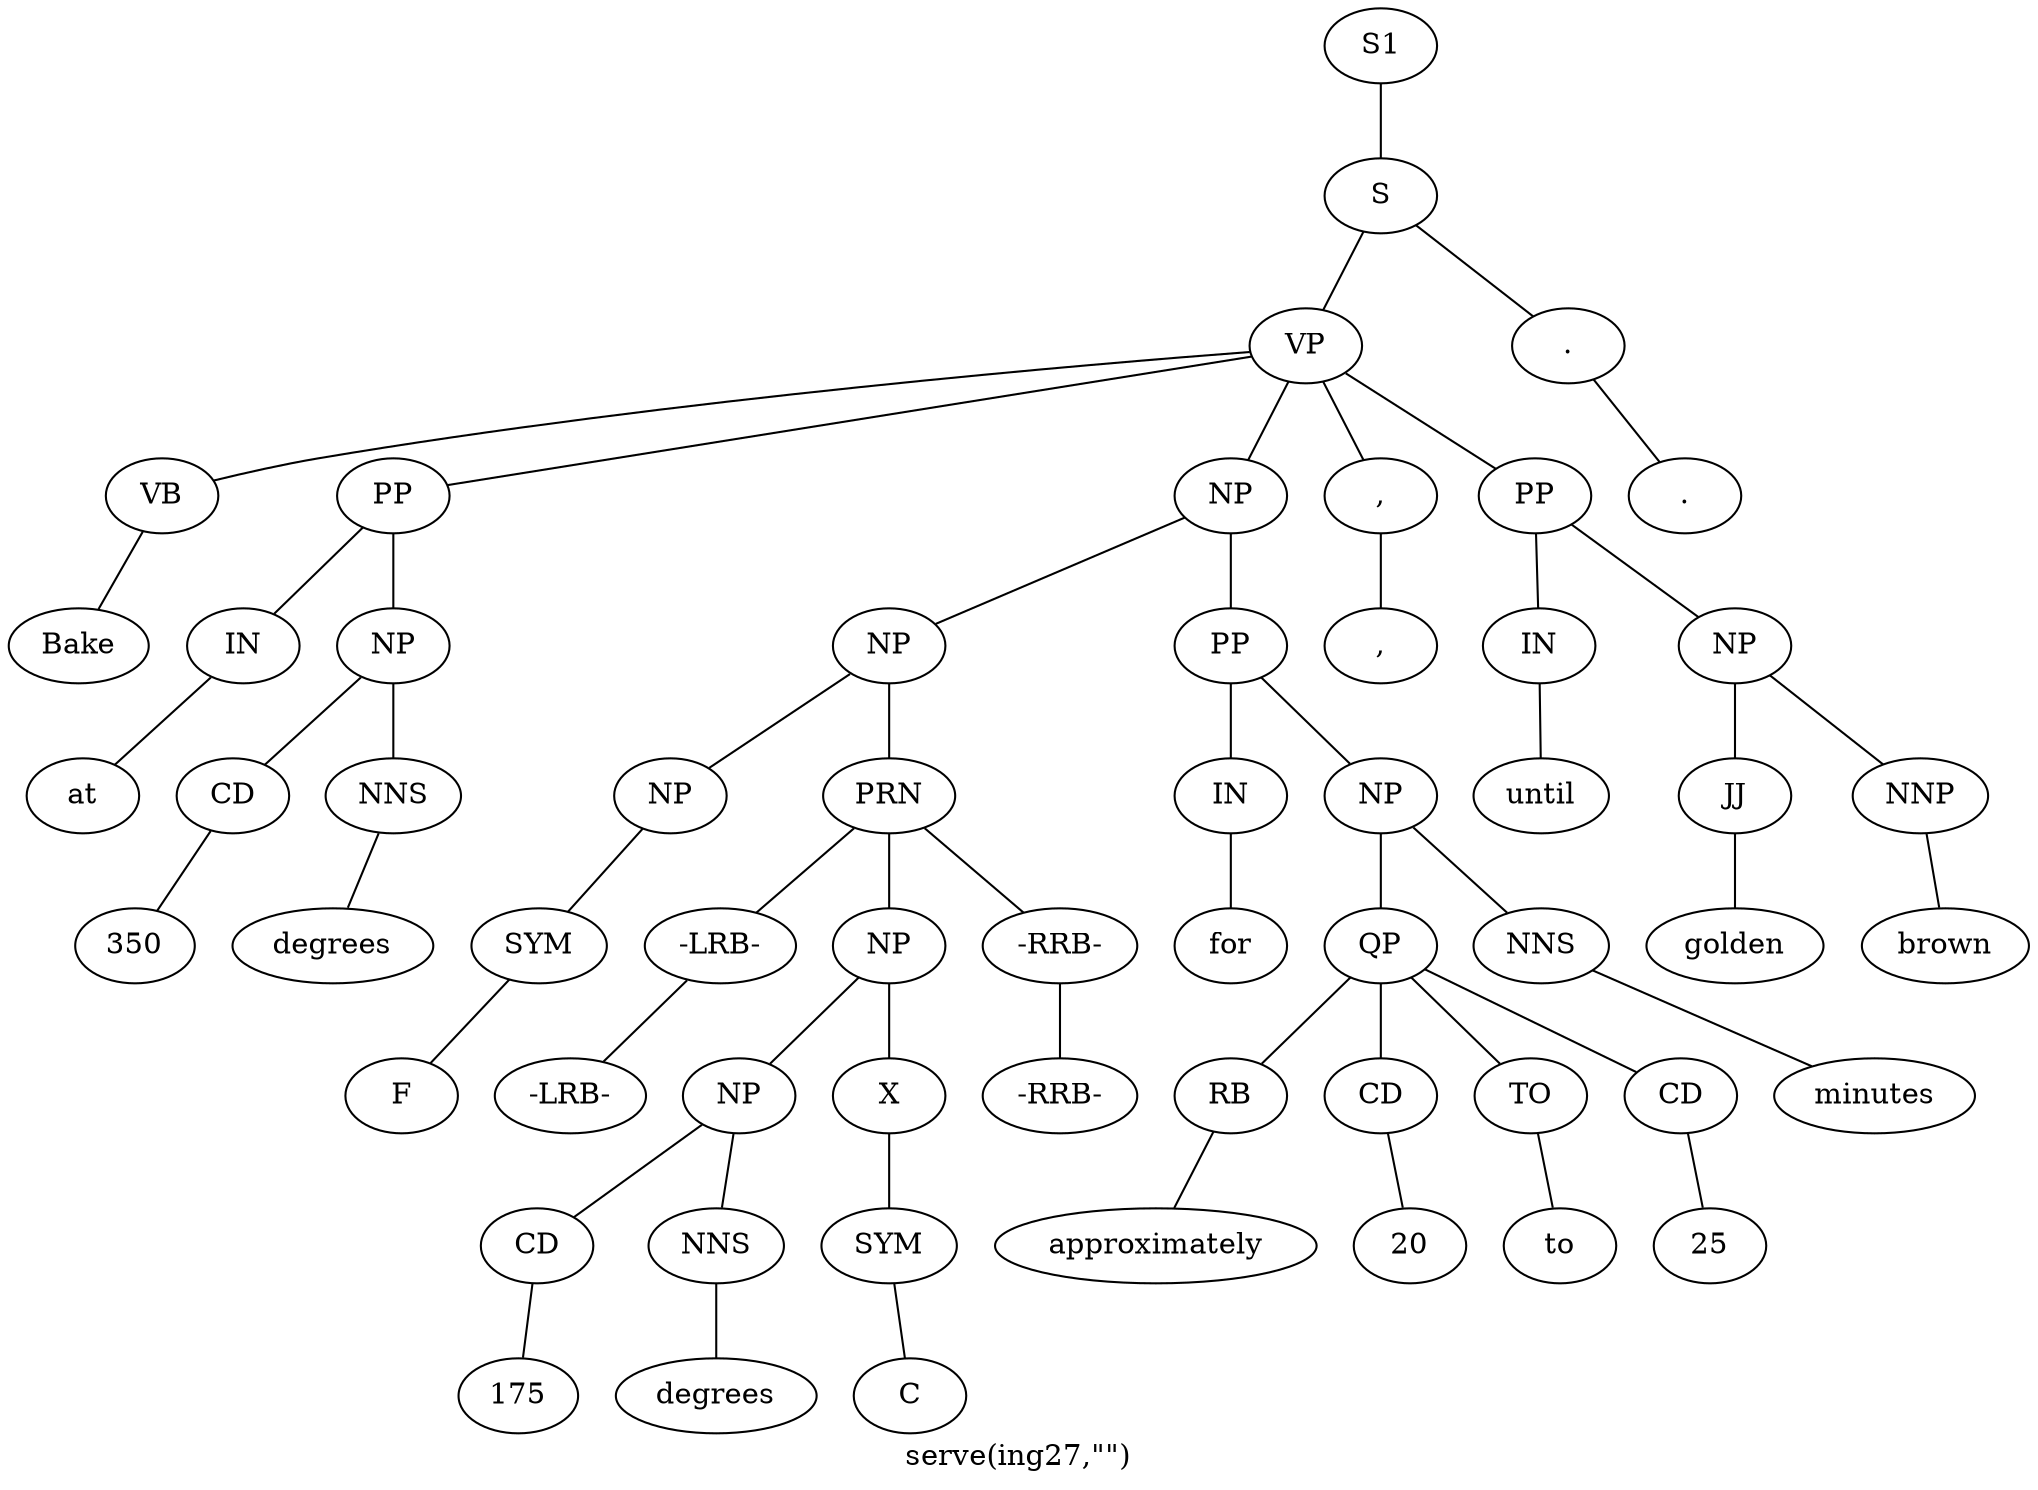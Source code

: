 graph SyntaxGraph {
	label = "serve(ing27,\"\")";
	Node0 [label="S1"];
	Node1 [label="S"];
	Node2 [label="VP"];
	Node3 [label="VB"];
	Node4 [label="Bake"];
	Node5 [label="PP"];
	Node6 [label="IN"];
	Node7 [label="at"];
	Node8 [label="NP"];
	Node9 [label="CD"];
	Node10 [label="350"];
	Node11 [label="NNS"];
	Node12 [label="degrees"];
	Node13 [label="NP"];
	Node14 [label="NP"];
	Node15 [label="NP"];
	Node16 [label="SYM"];
	Node17 [label="F"];
	Node18 [label="PRN"];
	Node19 [label="-LRB-"];
	Node20 [label="-LRB-"];
	Node21 [label="NP"];
	Node22 [label="NP"];
	Node23 [label="CD"];
	Node24 [label="175"];
	Node25 [label="NNS"];
	Node26 [label="degrees"];
	Node27 [label="X"];
	Node28 [label="SYM"];
	Node29 [label="C"];
	Node30 [label="-RRB-"];
	Node31 [label="-RRB-"];
	Node32 [label="PP"];
	Node33 [label="IN"];
	Node34 [label="for"];
	Node35 [label="NP"];
	Node36 [label="QP"];
	Node37 [label="RB"];
	Node38 [label="approximately"];
	Node39 [label="CD"];
	Node40 [label="20"];
	Node41 [label="TO"];
	Node42 [label="to"];
	Node43 [label="CD"];
	Node44 [label="25"];
	Node45 [label="NNS"];
	Node46 [label="minutes"];
	Node47 [label=","];
	Node48 [label=","];
	Node49 [label="PP"];
	Node50 [label="IN"];
	Node51 [label="until"];
	Node52 [label="NP"];
	Node53 [label="JJ"];
	Node54 [label="golden"];
	Node55 [label="NNP"];
	Node56 [label="brown"];
	Node57 [label="."];
	Node58 [label="."];

	Node0 -- Node1;
	Node1 -- Node2;
	Node1 -- Node57;
	Node2 -- Node3;
	Node2 -- Node5;
	Node2 -- Node13;
	Node2 -- Node47;
	Node2 -- Node49;
	Node3 -- Node4;
	Node5 -- Node6;
	Node5 -- Node8;
	Node6 -- Node7;
	Node8 -- Node9;
	Node8 -- Node11;
	Node9 -- Node10;
	Node11 -- Node12;
	Node13 -- Node14;
	Node13 -- Node32;
	Node14 -- Node15;
	Node14 -- Node18;
	Node15 -- Node16;
	Node16 -- Node17;
	Node18 -- Node19;
	Node18 -- Node21;
	Node18 -- Node30;
	Node19 -- Node20;
	Node21 -- Node22;
	Node21 -- Node27;
	Node22 -- Node23;
	Node22 -- Node25;
	Node23 -- Node24;
	Node25 -- Node26;
	Node27 -- Node28;
	Node28 -- Node29;
	Node30 -- Node31;
	Node32 -- Node33;
	Node32 -- Node35;
	Node33 -- Node34;
	Node35 -- Node36;
	Node35 -- Node45;
	Node36 -- Node37;
	Node36 -- Node39;
	Node36 -- Node41;
	Node36 -- Node43;
	Node37 -- Node38;
	Node39 -- Node40;
	Node41 -- Node42;
	Node43 -- Node44;
	Node45 -- Node46;
	Node47 -- Node48;
	Node49 -- Node50;
	Node49 -- Node52;
	Node50 -- Node51;
	Node52 -- Node53;
	Node52 -- Node55;
	Node53 -- Node54;
	Node55 -- Node56;
	Node57 -- Node58;
}